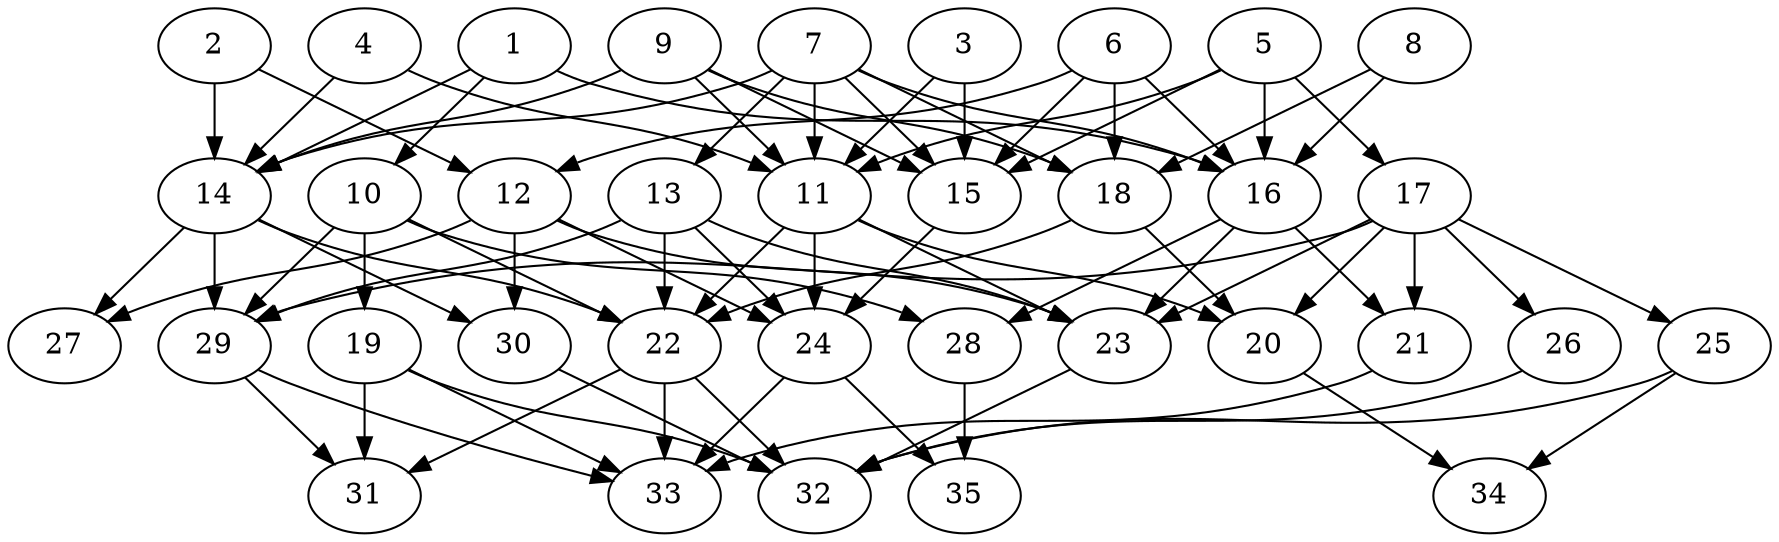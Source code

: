 // DAG automatically generated by daggen at Thu Oct  3 14:05:37 2019
// ./daggen --dot -n 35 --ccr 0.3 --fat 0.7 --regular 0.7 --density 0.6 --mindata 5242880 --maxdata 52428800 
digraph G {
  1 [size="53196800", alpha="0.12", expect_size="15959040"] 
  1 -> 10 [size ="15959040"]
  1 -> 14 [size ="15959040"]
  1 -> 16 [size ="15959040"]
  2 [size="151978667", alpha="0.05", expect_size="45593600"] 
  2 -> 12 [size ="45593600"]
  2 -> 14 [size ="45593600"]
  3 [size="139622400", alpha="0.08", expect_size="41886720"] 
  3 -> 11 [size ="41886720"]
  3 -> 15 [size ="41886720"]
  4 [size="85903360", alpha="0.13", expect_size="25771008"] 
  4 -> 11 [size ="25771008"]
  4 -> 14 [size ="25771008"]
  5 [size="168970240", alpha="0.06", expect_size="50691072"] 
  5 -> 11 [size ="50691072"]
  5 -> 15 [size ="50691072"]
  5 -> 16 [size ="50691072"]
  5 -> 17 [size ="50691072"]
  6 [size="102580907", alpha="0.08", expect_size="30774272"] 
  6 -> 12 [size ="30774272"]
  6 -> 15 [size ="30774272"]
  6 -> 16 [size ="30774272"]
  6 -> 18 [size ="30774272"]
  7 [size="23265280", alpha="0.20", expect_size="6979584"] 
  7 -> 11 [size ="6979584"]
  7 -> 13 [size ="6979584"]
  7 -> 14 [size ="6979584"]
  7 -> 15 [size ="6979584"]
  7 -> 16 [size ="6979584"]
  7 -> 18 [size ="6979584"]
  8 [size="42963627", alpha="0.06", expect_size="12889088"] 
  8 -> 16 [size ="12889088"]
  8 -> 18 [size ="12889088"]
  9 [size="37218987", alpha="0.14", expect_size="11165696"] 
  9 -> 11 [size ="11165696"]
  9 -> 14 [size ="11165696"]
  9 -> 15 [size ="11165696"]
  9 -> 18 [size ="11165696"]
  10 [size="65020587", alpha="0.06", expect_size="19506176"] 
  10 -> 19 [size ="19506176"]
  10 -> 22 [size ="19506176"]
  10 -> 28 [size ="19506176"]
  10 -> 29 [size ="19506176"]
  11 [size="133587627", alpha="0.03", expect_size="40076288"] 
  11 -> 20 [size ="40076288"]
  11 -> 22 [size ="40076288"]
  11 -> 23 [size ="40076288"]
  11 -> 24 [size ="40076288"]
  12 [size="71171413", alpha="0.14", expect_size="21351424"] 
  12 -> 23 [size ="21351424"]
  12 -> 24 [size ="21351424"]
  12 -> 27 [size ="21351424"]
  12 -> 30 [size ="21351424"]
  13 [size="108489387", alpha="0.04", expect_size="32546816"] 
  13 -> 22 [size ="32546816"]
  13 -> 23 [size ="32546816"]
  13 -> 24 [size ="32546816"]
  13 -> 29 [size ="32546816"]
  14 [size="169246720", alpha="0.14", expect_size="50774016"] 
  14 -> 22 [size ="50774016"]
  14 -> 27 [size ="50774016"]
  14 -> 29 [size ="50774016"]
  14 -> 30 [size ="50774016"]
  15 [size="110271147", alpha="0.11", expect_size="33081344"] 
  15 -> 24 [size ="33081344"]
  16 [size="160406187", alpha="0.16", expect_size="48121856"] 
  16 -> 21 [size ="48121856"]
  16 -> 23 [size ="48121856"]
  16 -> 28 [size ="48121856"]
  17 [size="69324800", alpha="0.04", expect_size="20797440"] 
  17 -> 20 [size ="20797440"]
  17 -> 21 [size ="20797440"]
  17 -> 23 [size ="20797440"]
  17 -> 25 [size ="20797440"]
  17 -> 26 [size ="20797440"]
  17 -> 29 [size ="20797440"]
  18 [size="66464427", alpha="0.11", expect_size="19939328"] 
  18 -> 20 [size ="19939328"]
  18 -> 22 [size ="19939328"]
  19 [size="112117760", alpha="0.12", expect_size="33635328"] 
  19 -> 31 [size ="33635328"]
  19 -> 32 [size ="33635328"]
  19 -> 33 [size ="33635328"]
  20 [size="61412693", alpha="0.16", expect_size="18423808"] 
  20 -> 34 [size ="18423808"]
  21 [size="111045973", alpha="0.04", expect_size="33313792"] 
  21 -> 33 [size ="33313792"]
  22 [size="137823573", alpha="0.10", expect_size="41347072"] 
  22 -> 31 [size ="41347072"]
  22 -> 32 [size ="41347072"]
  22 -> 33 [size ="41347072"]
  23 [size="93412693", alpha="0.11", expect_size="28023808"] 
  23 -> 32 [size ="28023808"]
  24 [size="124238507", alpha="0.01", expect_size="37271552"] 
  24 -> 33 [size ="37271552"]
  24 -> 35 [size ="37271552"]
  25 [size="78042453", alpha="0.10", expect_size="23412736"] 
  25 -> 32 [size ="23412736"]
  25 -> 34 [size ="23412736"]
  26 [size="164263253", alpha="0.10", expect_size="49278976"] 
  26 -> 32 [size ="49278976"]
  27 [size="129078613", alpha="0.10", expect_size="38723584"] 
  28 [size="162604373", alpha="0.14", expect_size="48781312"] 
  28 -> 35 [size ="48781312"]
  29 [size="89719467", alpha="0.00", expect_size="26915840"] 
  29 -> 31 [size ="26915840"]
  29 -> 33 [size ="26915840"]
  30 [size="25340587", alpha="0.13", expect_size="7602176"] 
  30 -> 32 [size ="7602176"]
  31 [size="149019307", alpha="0.20", expect_size="44705792"] 
  32 [size="24623787", alpha="0.14", expect_size="7387136"] 
  33 [size="101229227", alpha="0.20", expect_size="30368768"] 
  34 [size="29125973", alpha="0.04", expect_size="8737792"] 
  35 [size="34024107", alpha="0.01", expect_size="10207232"] 
}
